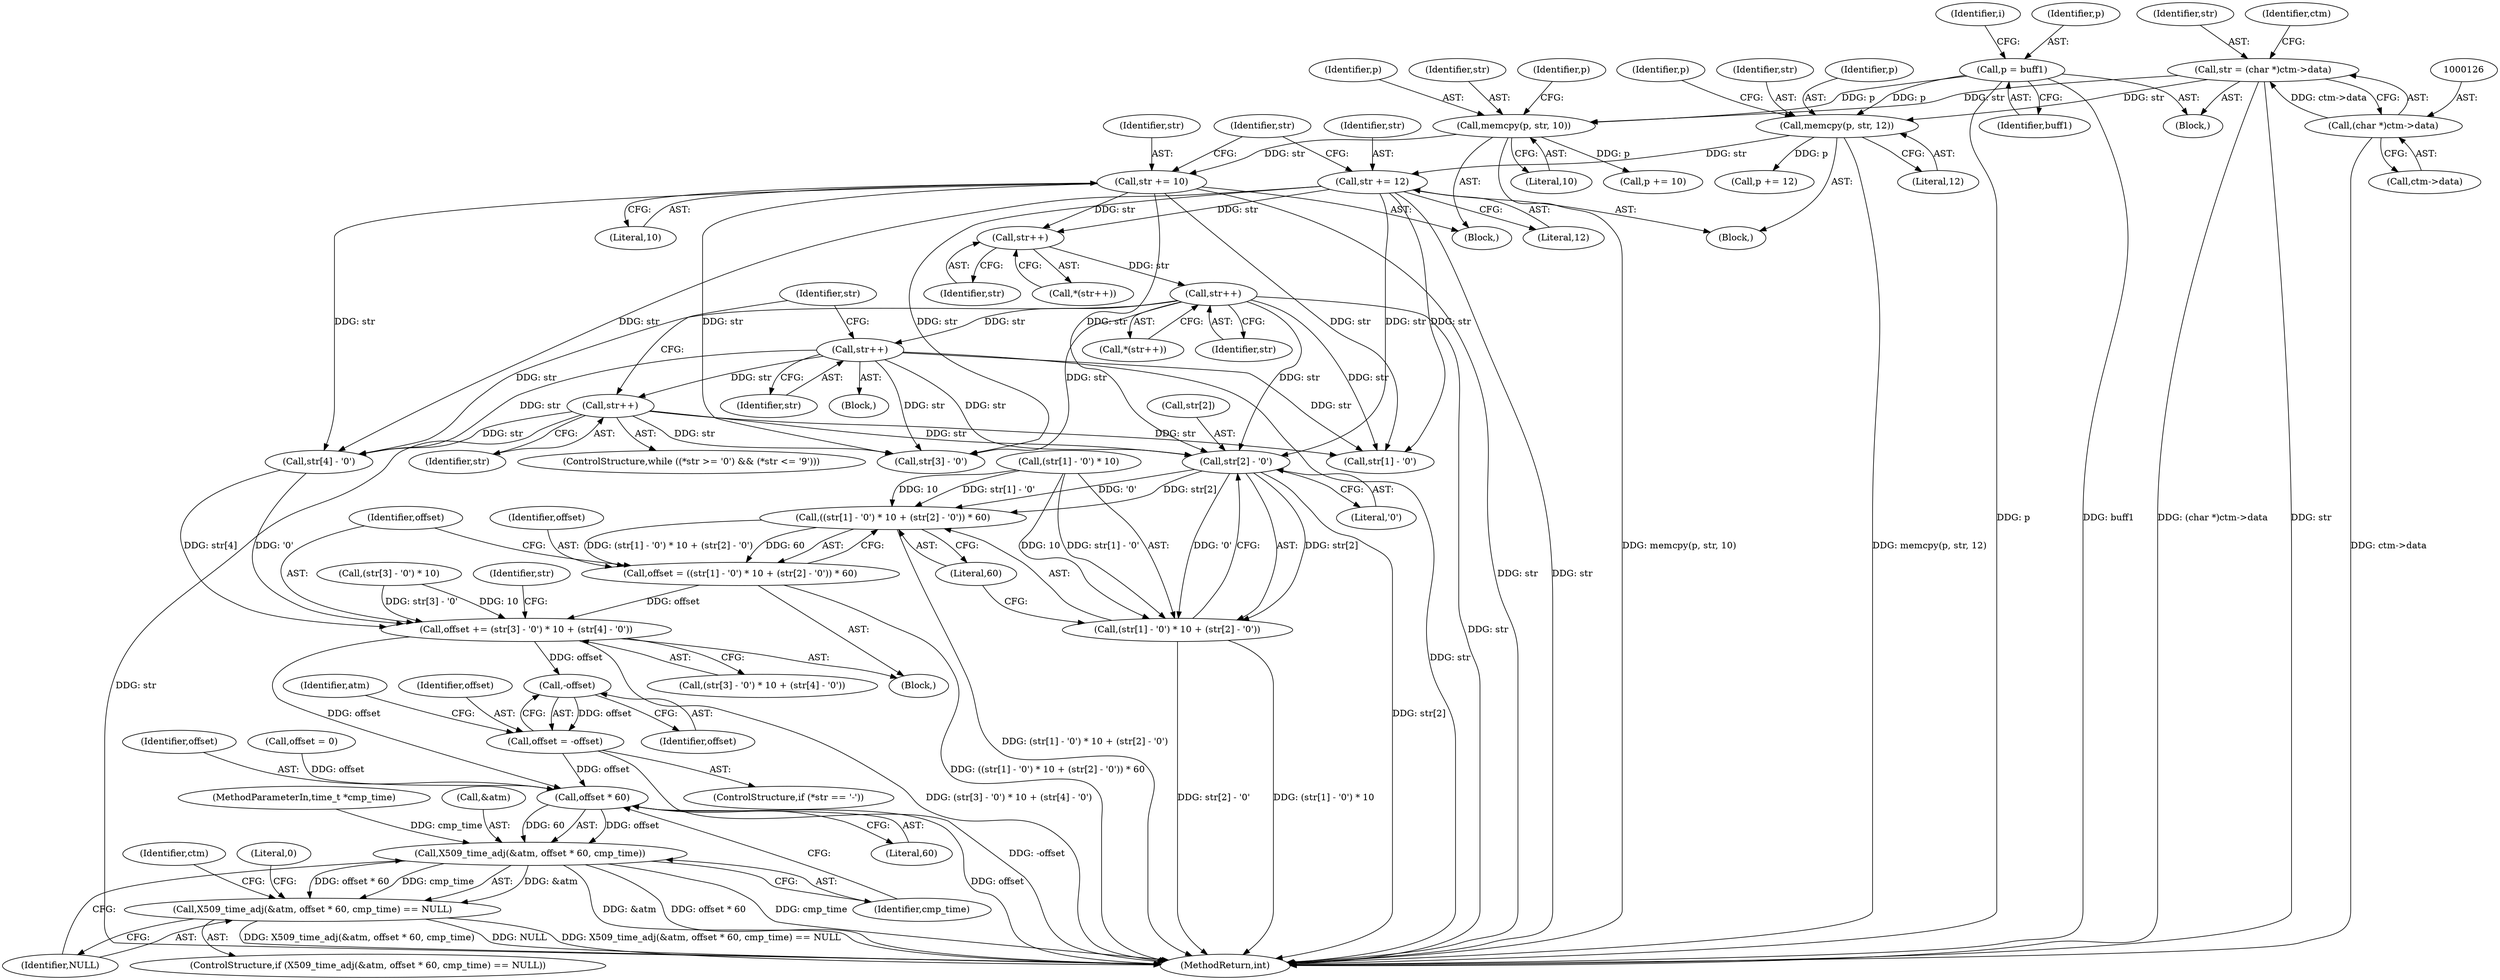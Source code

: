 digraph "0_openssl_f48b83b4fb7d6689584cf25f61ca63a4891f5b11@array" {
"1000280" [label="(Call,str[2] - '0')"];
"1000235" [label="(Call,str++)"];
"1000223" [label="(Call,str++)"];
"1000215" [label="(Call,str++)"];
"1000208" [label="(Call,str++)"];
"1000154" [label="(Call,str += 10)"];
"1000147" [label="(Call,memcpy(p, str, 10))"];
"1000115" [label="(Call,p = buff1)"];
"1000123" [label="(Call,str = (char *)ctm->data)"];
"1000125" [label="(Call,(char *)ctm->data)"];
"1000172" [label="(Call,str += 12)"];
"1000165" [label="(Call,memcpy(p, str, 12))"];
"1000271" [label="(Call,((str[1] - '0') * 10 + (str[2] - '0')) * 60)"];
"1000269" [label="(Call,offset = ((str[1] - '0') * 10 + (str[2] - '0')) * 60)"];
"1000286" [label="(Call,offset += (str[3] - '0') * 10 + (str[4] - '0'))"];
"1000308" [label="(Call,-offset)"];
"1000306" [label="(Call,offset = -offset)"];
"1000340" [label="(Call,offset * 60)"];
"1000337" [label="(Call,X509_time_adj(&atm, offset * 60, cmp_time))"];
"1000336" [label="(Call,X509_time_adj(&atm, offset * 60, cmp_time) == NULL)"];
"1000272" [label="(Call,(str[1] - '0') * 10 + (str[2] - '0'))"];
"1000337" [label="(Call,X509_time_adj(&atm, offset * 60, cmp_time))"];
"1000281" [label="(Call,str[2])"];
"1000336" [label="(Call,X509_time_adj(&atm, offset * 60, cmp_time) == NULL)"];
"1000154" [label="(Call,str += 10)"];
"1000296" [label="(Call,str[4] - '0')"];
"1000344" [label="(Identifier,NULL)"];
"1000272" [label="(Call,(str[1] - '0') * 10 + (str[2] - '0'))"];
"1000350" [label="(Identifier,ctm)"];
"1000117" [label="(Identifier,buff1)"];
"1000119" [label="(Identifier,i)"];
"1000105" [label="(MethodParameterIn,time_t *cmp_time)"];
"1000235" [label="(Call,str++)"];
"1000156" [label="(Literal,10)"];
"1000115" [label="(Call,p = buff1)"];
"1000123" [label="(Call,str = (char *)ctm->data)"];
"1000168" [label="(Literal,12)"];
"1000273" [label="(Call,(str[1] - '0') * 10)"];
"1000155" [label="(Identifier,str)"];
"1000173" [label="(Identifier,str)"];
"1000136" [label="(Block,)"];
"1000170" [label="(Identifier,p)"];
"1000312" [label="(Identifier,atm)"];
"1000346" [label="(Literal,0)"];
"1000284" [label="(Literal,'0')"];
"1000301" [label="(ControlStructure,if (*str == '-'))"];
"1000270" [label="(Identifier,offset)"];
"1000150" [label="(Literal,10)"];
"1000223" [label="(Call,str++)"];
"1000308" [label="(Call,-offset)"];
"1000151" [label="(Call,p += 10)"];
"1000216" [label="(Identifier,str)"];
"1000124" [label="(Identifier,str)"];
"1000147" [label="(Call,memcpy(p, str, 10))"];
"1000174" [label="(Literal,12)"];
"1000169" [label="(Call,p += 12)"];
"1000209" [label="(Identifier,str)"];
"1000106" [label="(Block,)"];
"1000280" [label="(Call,str[2] - '0')"];
"1000222" [label="(Block,)"];
"1000290" [label="(Call,str[3] - '0')"];
"1000165" [label="(Call,memcpy(p, str, 12))"];
"1000229" [label="(Identifier,str)"];
"1000133" [label="(Identifier,ctm)"];
"1000252" [label="(Call,offset = 0)"];
"1000274" [label="(Call,str[1] - '0')"];
"1000309" [label="(Identifier,offset)"];
"1000287" [label="(Identifier,offset)"];
"1000149" [label="(Identifier,str)"];
"1000340" [label="(Call,offset * 60)"];
"1000342" [label="(Literal,60)"];
"1000271" [label="(Call,((str[1] - '0') * 10 + (str[2] - '0')) * 60)"];
"1000152" [label="(Identifier,p)"];
"1000207" [label="(Call,*(str++))"];
"1000225" [label="(ControlStructure,while ((*str >= '0') && (*str <= '9')))"];
"1000304" [label="(Identifier,str)"];
"1000125" [label="(Call,(char *)ctm->data)"];
"1000158" [label="(Block,)"];
"1000116" [label="(Identifier,p)"];
"1000306" [label="(Call,offset = -offset)"];
"1000214" [label="(Call,*(str++))"];
"1000341" [label="(Identifier,offset)"];
"1000167" [label="(Identifier,str)"];
"1000236" [label="(Identifier,str)"];
"1000127" [label="(Call,ctm->data)"];
"1000285" [label="(Literal,60)"];
"1000269" [label="(Call,offset = ((str[1] - '0') * 10 + (str[2] - '0')) * 60)"];
"1000148" [label="(Identifier,p)"];
"1000307" [label="(Identifier,offset)"];
"1000224" [label="(Identifier,str)"];
"1000286" [label="(Call,offset += (str[3] - '0') * 10 + (str[4] - '0'))"];
"1000288" [label="(Call,(str[3] - '0') * 10 + (str[4] - '0'))"];
"1000289" [label="(Call,(str[3] - '0') * 10)"];
"1000256" [label="(Block,)"];
"1000166" [label="(Identifier,p)"];
"1000343" [label="(Identifier,cmp_time)"];
"1000338" [label="(Call,&atm)"];
"1000208" [label="(Call,str++)"];
"1000335" [label="(ControlStructure,if (X509_time_adj(&atm, offset * 60, cmp_time) == NULL))"];
"1000179" [label="(Identifier,str)"];
"1000426" [label="(MethodReturn,int)"];
"1000172" [label="(Call,str += 12)"];
"1000215" [label="(Call,str++)"];
"1000280" -> "1000272"  [label="AST: "];
"1000280" -> "1000284"  [label="CFG: "];
"1000281" -> "1000280"  [label="AST: "];
"1000284" -> "1000280"  [label="AST: "];
"1000272" -> "1000280"  [label="CFG: "];
"1000280" -> "1000426"  [label="DDG: str[2]"];
"1000280" -> "1000271"  [label="DDG: str[2]"];
"1000280" -> "1000271"  [label="DDG: '0'"];
"1000280" -> "1000272"  [label="DDG: str[2]"];
"1000280" -> "1000272"  [label="DDG: '0'"];
"1000235" -> "1000280"  [label="DDG: str"];
"1000215" -> "1000280"  [label="DDG: str"];
"1000154" -> "1000280"  [label="DDG: str"];
"1000172" -> "1000280"  [label="DDG: str"];
"1000223" -> "1000280"  [label="DDG: str"];
"1000235" -> "1000225"  [label="AST: "];
"1000235" -> "1000236"  [label="CFG: "];
"1000236" -> "1000235"  [label="AST: "];
"1000229" -> "1000235"  [label="CFG: "];
"1000235" -> "1000426"  [label="DDG: str"];
"1000223" -> "1000235"  [label="DDG: str"];
"1000235" -> "1000274"  [label="DDG: str"];
"1000235" -> "1000290"  [label="DDG: str"];
"1000235" -> "1000296"  [label="DDG: str"];
"1000223" -> "1000222"  [label="AST: "];
"1000223" -> "1000224"  [label="CFG: "];
"1000224" -> "1000223"  [label="AST: "];
"1000229" -> "1000223"  [label="CFG: "];
"1000223" -> "1000426"  [label="DDG: str"];
"1000215" -> "1000223"  [label="DDG: str"];
"1000223" -> "1000274"  [label="DDG: str"];
"1000223" -> "1000290"  [label="DDG: str"];
"1000223" -> "1000296"  [label="DDG: str"];
"1000215" -> "1000214"  [label="AST: "];
"1000215" -> "1000216"  [label="CFG: "];
"1000216" -> "1000215"  [label="AST: "];
"1000214" -> "1000215"  [label="CFG: "];
"1000215" -> "1000426"  [label="DDG: str"];
"1000208" -> "1000215"  [label="DDG: str"];
"1000215" -> "1000274"  [label="DDG: str"];
"1000215" -> "1000290"  [label="DDG: str"];
"1000215" -> "1000296"  [label="DDG: str"];
"1000208" -> "1000207"  [label="AST: "];
"1000208" -> "1000209"  [label="CFG: "];
"1000209" -> "1000208"  [label="AST: "];
"1000207" -> "1000208"  [label="CFG: "];
"1000154" -> "1000208"  [label="DDG: str"];
"1000172" -> "1000208"  [label="DDG: str"];
"1000154" -> "1000136"  [label="AST: "];
"1000154" -> "1000156"  [label="CFG: "];
"1000155" -> "1000154"  [label="AST: "];
"1000156" -> "1000154"  [label="AST: "];
"1000179" -> "1000154"  [label="CFG: "];
"1000154" -> "1000426"  [label="DDG: str"];
"1000147" -> "1000154"  [label="DDG: str"];
"1000154" -> "1000274"  [label="DDG: str"];
"1000154" -> "1000290"  [label="DDG: str"];
"1000154" -> "1000296"  [label="DDG: str"];
"1000147" -> "1000136"  [label="AST: "];
"1000147" -> "1000150"  [label="CFG: "];
"1000148" -> "1000147"  [label="AST: "];
"1000149" -> "1000147"  [label="AST: "];
"1000150" -> "1000147"  [label="AST: "];
"1000152" -> "1000147"  [label="CFG: "];
"1000147" -> "1000426"  [label="DDG: memcpy(p, str, 10)"];
"1000115" -> "1000147"  [label="DDG: p"];
"1000123" -> "1000147"  [label="DDG: str"];
"1000147" -> "1000151"  [label="DDG: p"];
"1000115" -> "1000106"  [label="AST: "];
"1000115" -> "1000117"  [label="CFG: "];
"1000116" -> "1000115"  [label="AST: "];
"1000117" -> "1000115"  [label="AST: "];
"1000119" -> "1000115"  [label="CFG: "];
"1000115" -> "1000426"  [label="DDG: buff1"];
"1000115" -> "1000426"  [label="DDG: p"];
"1000115" -> "1000165"  [label="DDG: p"];
"1000123" -> "1000106"  [label="AST: "];
"1000123" -> "1000125"  [label="CFG: "];
"1000124" -> "1000123"  [label="AST: "];
"1000125" -> "1000123"  [label="AST: "];
"1000133" -> "1000123"  [label="CFG: "];
"1000123" -> "1000426"  [label="DDG: (char *)ctm->data"];
"1000123" -> "1000426"  [label="DDG: str"];
"1000125" -> "1000123"  [label="DDG: ctm->data"];
"1000123" -> "1000165"  [label="DDG: str"];
"1000125" -> "1000127"  [label="CFG: "];
"1000126" -> "1000125"  [label="AST: "];
"1000127" -> "1000125"  [label="AST: "];
"1000125" -> "1000426"  [label="DDG: ctm->data"];
"1000172" -> "1000158"  [label="AST: "];
"1000172" -> "1000174"  [label="CFG: "];
"1000173" -> "1000172"  [label="AST: "];
"1000174" -> "1000172"  [label="AST: "];
"1000179" -> "1000172"  [label="CFG: "];
"1000172" -> "1000426"  [label="DDG: str"];
"1000165" -> "1000172"  [label="DDG: str"];
"1000172" -> "1000274"  [label="DDG: str"];
"1000172" -> "1000290"  [label="DDG: str"];
"1000172" -> "1000296"  [label="DDG: str"];
"1000165" -> "1000158"  [label="AST: "];
"1000165" -> "1000168"  [label="CFG: "];
"1000166" -> "1000165"  [label="AST: "];
"1000167" -> "1000165"  [label="AST: "];
"1000168" -> "1000165"  [label="AST: "];
"1000170" -> "1000165"  [label="CFG: "];
"1000165" -> "1000426"  [label="DDG: memcpy(p, str, 12)"];
"1000165" -> "1000169"  [label="DDG: p"];
"1000271" -> "1000269"  [label="AST: "];
"1000271" -> "1000285"  [label="CFG: "];
"1000272" -> "1000271"  [label="AST: "];
"1000285" -> "1000271"  [label="AST: "];
"1000269" -> "1000271"  [label="CFG: "];
"1000271" -> "1000426"  [label="DDG: (str[1] - '0') * 10 + (str[2] - '0')"];
"1000271" -> "1000269"  [label="DDG: (str[1] - '0') * 10 + (str[2] - '0')"];
"1000271" -> "1000269"  [label="DDG: 60"];
"1000273" -> "1000271"  [label="DDG: str[1] - '0'"];
"1000273" -> "1000271"  [label="DDG: 10"];
"1000269" -> "1000256"  [label="AST: "];
"1000270" -> "1000269"  [label="AST: "];
"1000287" -> "1000269"  [label="CFG: "];
"1000269" -> "1000426"  [label="DDG: ((str[1] - '0') * 10 + (str[2] - '0')) * 60"];
"1000269" -> "1000286"  [label="DDG: offset"];
"1000286" -> "1000256"  [label="AST: "];
"1000286" -> "1000288"  [label="CFG: "];
"1000287" -> "1000286"  [label="AST: "];
"1000288" -> "1000286"  [label="AST: "];
"1000304" -> "1000286"  [label="CFG: "];
"1000286" -> "1000426"  [label="DDG: (str[3] - '0') * 10 + (str[4] - '0')"];
"1000289" -> "1000286"  [label="DDG: str[3] - '0'"];
"1000289" -> "1000286"  [label="DDG: 10"];
"1000296" -> "1000286"  [label="DDG: str[4]"];
"1000296" -> "1000286"  [label="DDG: '0'"];
"1000286" -> "1000308"  [label="DDG: offset"];
"1000286" -> "1000340"  [label="DDG: offset"];
"1000308" -> "1000306"  [label="AST: "];
"1000308" -> "1000309"  [label="CFG: "];
"1000309" -> "1000308"  [label="AST: "];
"1000306" -> "1000308"  [label="CFG: "];
"1000308" -> "1000306"  [label="DDG: offset"];
"1000306" -> "1000301"  [label="AST: "];
"1000307" -> "1000306"  [label="AST: "];
"1000312" -> "1000306"  [label="CFG: "];
"1000306" -> "1000426"  [label="DDG: -offset"];
"1000306" -> "1000340"  [label="DDG: offset"];
"1000340" -> "1000337"  [label="AST: "];
"1000340" -> "1000342"  [label="CFG: "];
"1000341" -> "1000340"  [label="AST: "];
"1000342" -> "1000340"  [label="AST: "];
"1000343" -> "1000340"  [label="CFG: "];
"1000340" -> "1000426"  [label="DDG: offset"];
"1000340" -> "1000337"  [label="DDG: offset"];
"1000340" -> "1000337"  [label="DDG: 60"];
"1000252" -> "1000340"  [label="DDG: offset"];
"1000337" -> "1000336"  [label="AST: "];
"1000337" -> "1000343"  [label="CFG: "];
"1000338" -> "1000337"  [label="AST: "];
"1000343" -> "1000337"  [label="AST: "];
"1000344" -> "1000337"  [label="CFG: "];
"1000337" -> "1000426"  [label="DDG: cmp_time"];
"1000337" -> "1000426"  [label="DDG: &atm"];
"1000337" -> "1000426"  [label="DDG: offset * 60"];
"1000337" -> "1000336"  [label="DDG: &atm"];
"1000337" -> "1000336"  [label="DDG: offset * 60"];
"1000337" -> "1000336"  [label="DDG: cmp_time"];
"1000105" -> "1000337"  [label="DDG: cmp_time"];
"1000336" -> "1000335"  [label="AST: "];
"1000336" -> "1000344"  [label="CFG: "];
"1000344" -> "1000336"  [label="AST: "];
"1000346" -> "1000336"  [label="CFG: "];
"1000350" -> "1000336"  [label="CFG: "];
"1000336" -> "1000426"  [label="DDG: NULL"];
"1000336" -> "1000426"  [label="DDG: X509_time_adj(&atm, offset * 60, cmp_time) == NULL"];
"1000336" -> "1000426"  [label="DDG: X509_time_adj(&atm, offset * 60, cmp_time)"];
"1000273" -> "1000272"  [label="AST: "];
"1000285" -> "1000272"  [label="CFG: "];
"1000272" -> "1000426"  [label="DDG: str[2] - '0'"];
"1000272" -> "1000426"  [label="DDG: (str[1] - '0') * 10"];
"1000273" -> "1000272"  [label="DDG: str[1] - '0'"];
"1000273" -> "1000272"  [label="DDG: 10"];
}
